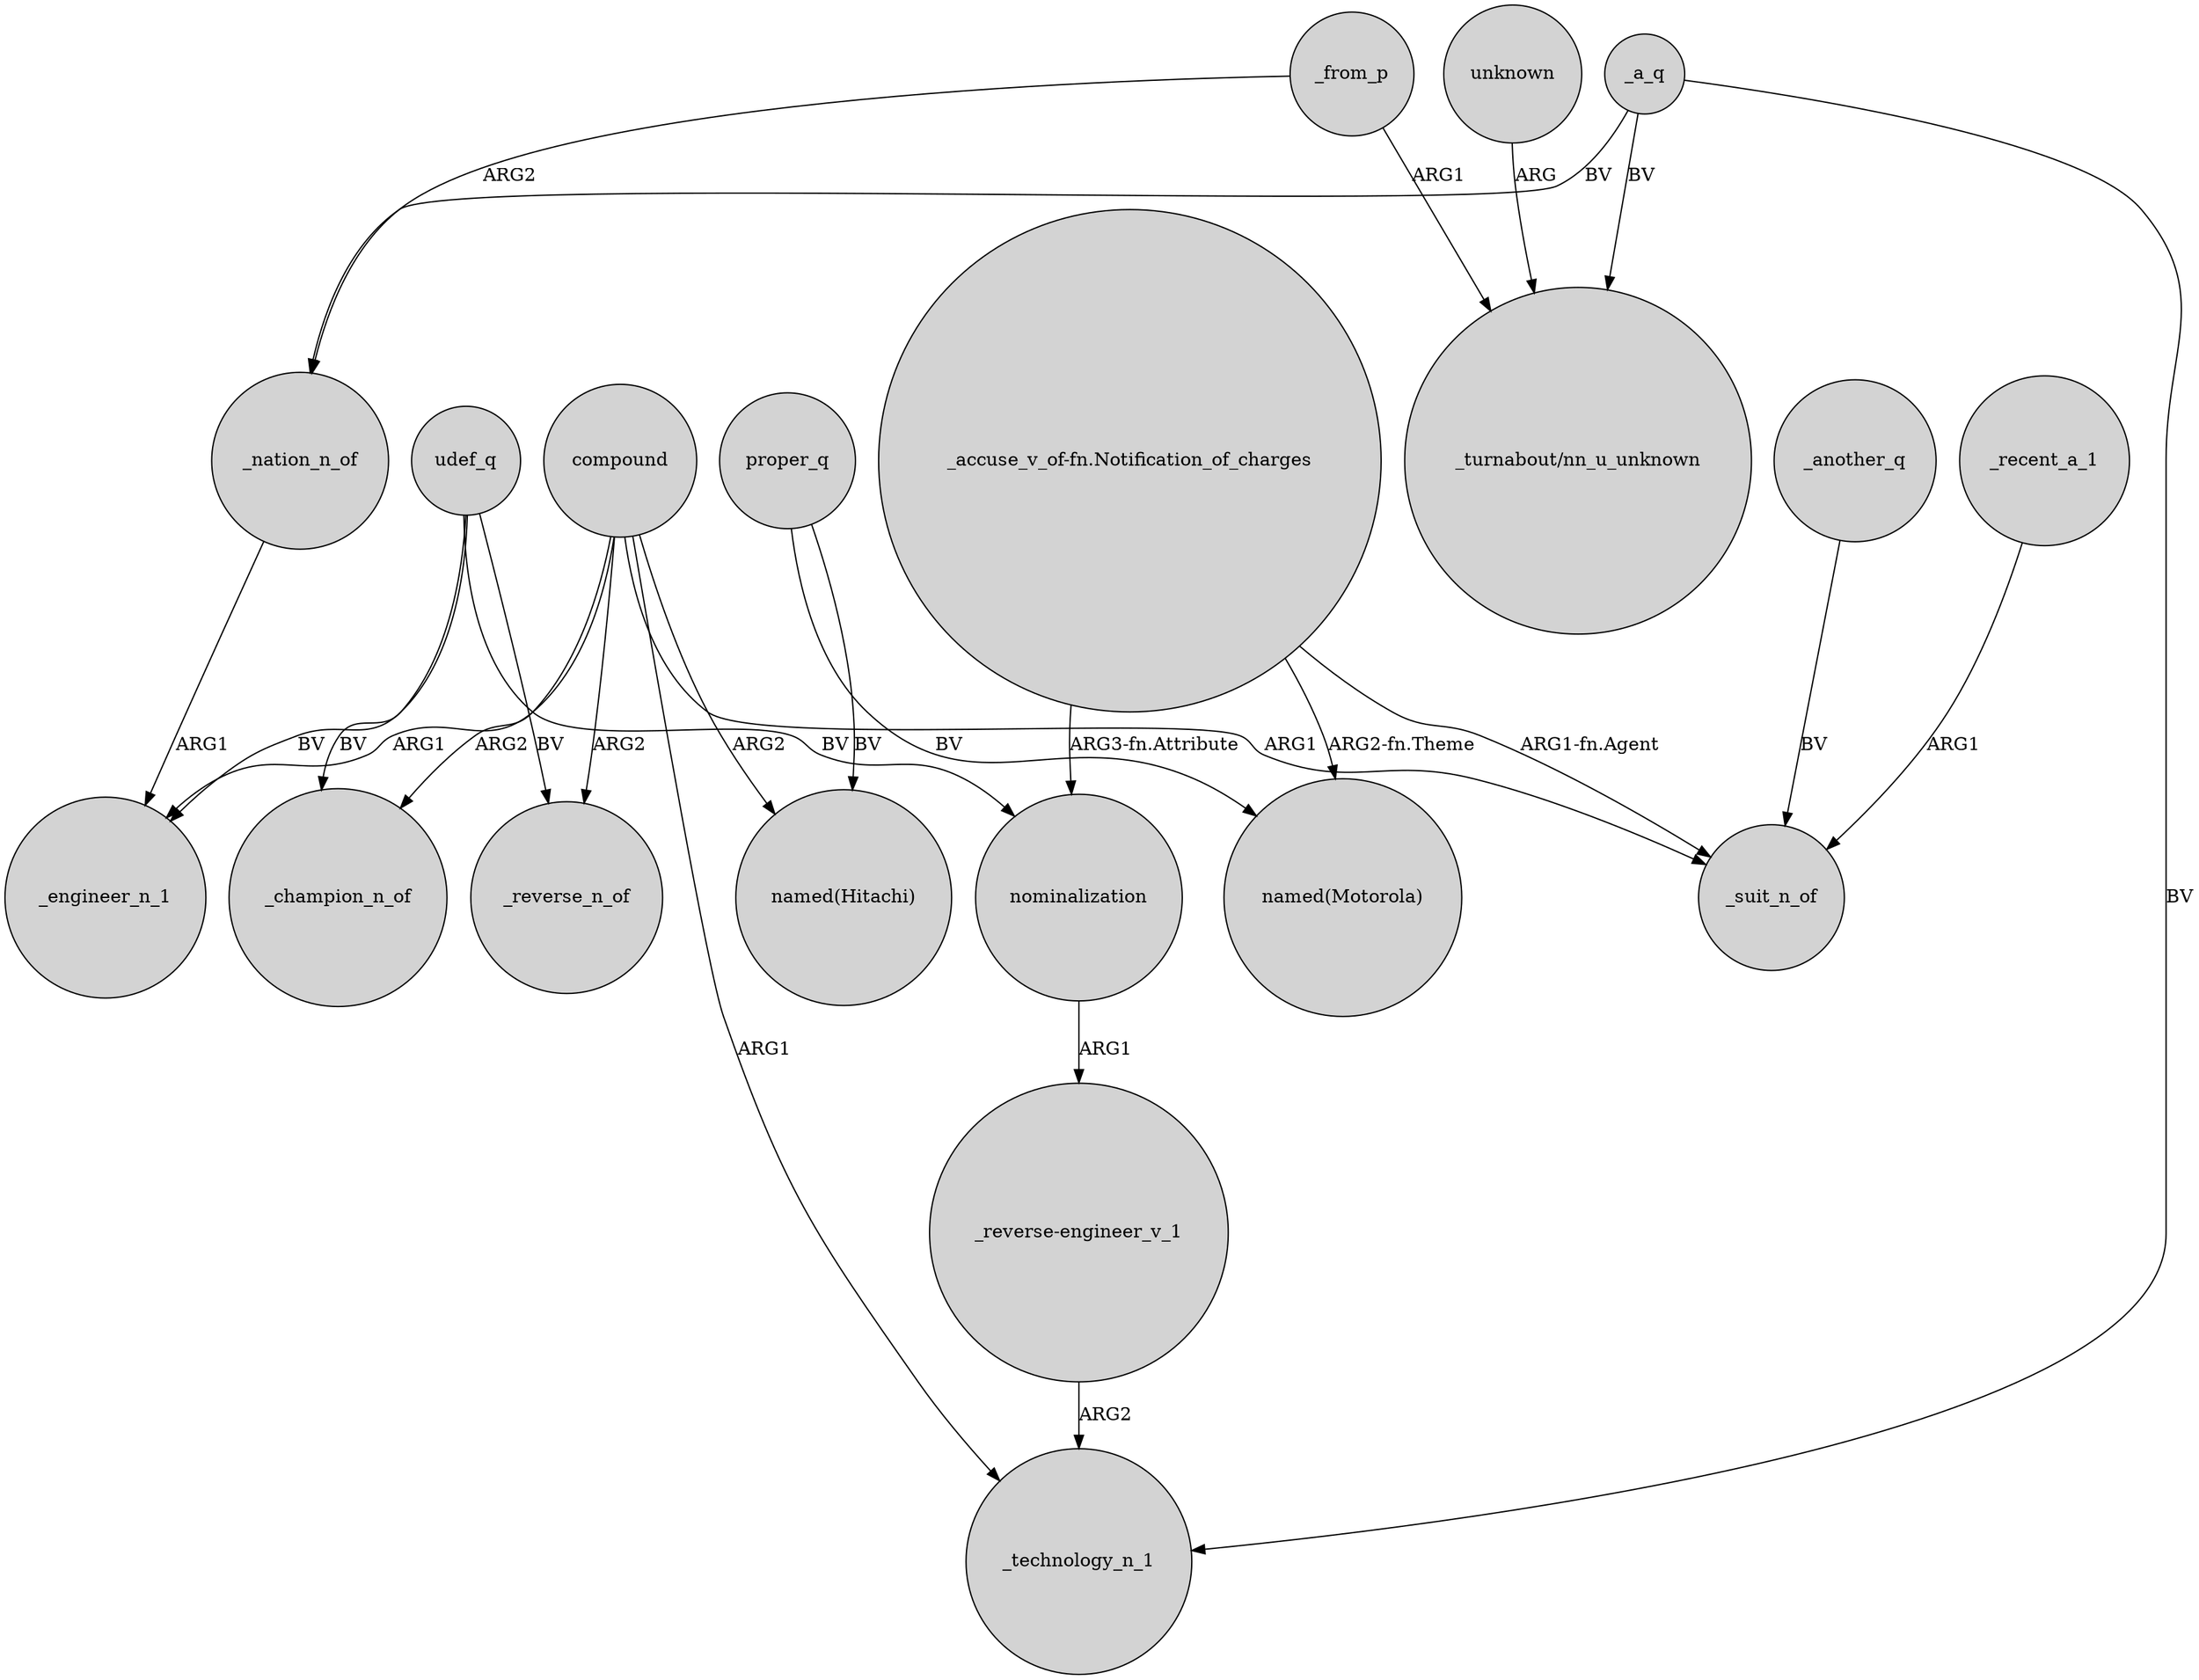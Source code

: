 digraph {
	node [shape=circle style=filled]
	udef_q -> _engineer_n_1 [label=BV]
	compound -> _suit_n_of [label=ARG1]
	nominalization -> "_reverse-engineer_v_1" [label=ARG1]
	compound -> _technology_n_1 [label=ARG1]
	"_accuse_v_of-fn.Notification_of_charges" -> "named(Motorola)" [label="ARG2-fn.Theme"]
	proper_q -> "named(Motorola)" [label=BV]
	proper_q -> "named(Hitachi)" [label=BV]
	_from_p -> "_turnabout/nn_u_unknown" [label=ARG1]
	_a_q -> _nation_n_of [label=BV]
	compound -> _reverse_n_of [label=ARG2]
	_from_p -> _nation_n_of [label=ARG2]
	_nation_n_of -> _engineer_n_1 [label=ARG1]
	_a_q -> "_turnabout/nn_u_unknown" [label=BV]
	compound -> "named(Hitachi)" [label=ARG2]
	_another_q -> _suit_n_of [label=BV]
	udef_q -> _reverse_n_of [label=BV]
	"_accuse_v_of-fn.Notification_of_charges" -> _suit_n_of [label="ARG1-fn.Agent"]
	_a_q -> _technology_n_1 [label=BV]
	unknown -> "_turnabout/nn_u_unknown" [label=ARG]
	"_reverse-engineer_v_1" -> _technology_n_1 [label=ARG2]
	udef_q -> nominalization [label=BV]
	udef_q -> _champion_n_of [label=BV]
	compound -> _champion_n_of [label=ARG2]
	compound -> _engineer_n_1 [label=ARG1]
	_recent_a_1 -> _suit_n_of [label=ARG1]
	"_accuse_v_of-fn.Notification_of_charges" -> nominalization [label="ARG3-fn.Attribute"]
}
